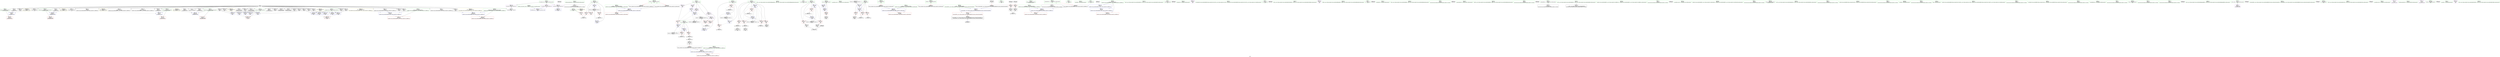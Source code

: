 digraph "SVFG" {
	label="SVFG";

	Node0x55f3807f7c90 [shape=record,color=grey,label="{NodeID: 0\nNullPtr}"];
	Node0x55f3807f7c90 -> Node0x55f38081cac0[style=solid];
	Node0x55f3807f7c90 -> Node0x55f38081cbc0[style=solid];
	Node0x55f3807f7c90 -> Node0x55f38081cc90[style=solid];
	Node0x55f3807f7c90 -> Node0x55f38081cd60[style=solid];
	Node0x55f3807f7c90 -> Node0x55f38081ce30[style=solid];
	Node0x55f3807f7c90 -> Node0x55f38081cf00[style=solid];
	Node0x55f3807f7c90 -> Node0x55f38081cfd0[style=solid];
	Node0x55f3807f7c90 -> Node0x55f38081d0a0[style=solid];
	Node0x55f3807f7c90 -> Node0x55f38081d170[style=solid];
	Node0x55f3807f7c90 -> Node0x55f380819730[style=solid];
	Node0x55f3807f7c90 -> Node0x55f380819800[style=solid];
	Node0x55f3807f7c90 -> Node0x55f3808198d0[style=solid];
	Node0x55f3807f7c90 -> Node0x55f3808199a0[style=solid];
	Node0x55f3807f7c90 -> Node0x55f380819a70[style=solid];
	Node0x55f3807f7c90 -> Node0x55f380819b40[style=solid];
	Node0x55f3807f7c90 -> Node0x55f380819c10[style=solid];
	Node0x55f3807f7c90 -> Node0x55f380819ce0[style=solid];
	Node0x55f3807f7c90 -> Node0x55f380819db0[style=solid];
	Node0x55f3807f7c90 -> Node0x55f380819e80[style=solid];
	Node0x55f3807f7c90 -> Node0x55f380819f50[style=solid];
	Node0x55f3807f7c90 -> Node0x55f38081a020[style=solid];
	Node0x55f3807f7c90 -> Node0x55f38081a0f0[style=solid];
	Node0x55f3807f7c90 -> Node0x55f38081a1c0[style=solid];
	Node0x55f3807f7c90 -> Node0x55f38081a290[style=solid];
	Node0x55f3807f7c90 -> Node0x55f38081a360[style=solid];
	Node0x55f3807f7c90 -> Node0x55f38081a430[style=solid];
	Node0x55f3807f7c90 -> Node0x55f38081a500[style=solid];
	Node0x55f3807f7c90 -> Node0x55f38081a5d0[style=solid];
	Node0x55f3807f7c90 -> Node0x55f38081a6a0[style=solid];
	Node0x55f3807f7c90 -> Node0x55f38081f2a0[style=solid];
	Node0x55f3807f7c90 -> Node0x55f38081f370[style=solid];
	Node0x55f3807f7c90 -> Node0x55f38081f440[style=solid];
	Node0x55f3807f7c90 -> Node0x55f38081f510[style=solid];
	Node0x55f3807f7c90 -> Node0x55f380823070[style=solid];
	Node0x55f38085a790 [shape=record,color=black,label="{NodeID: 443\n186 = PHI()\n}"];
	Node0x55f38081d3e0 [shape=record,color=blue,label="{NodeID: 194\n112\<--123\nehselector.slot\<--\n__cxx_global_var_init.2\n}"];
	Node0x55f38081d3e0 -> Node0x55f380821130[style=dashed];
	Node0x55f38081a360 [shape=record,color=black,label="{NodeID: 111\n323\<--3\n\<--dummyVal\nmain\n}"];
	Node0x55f38081a360 -> Node0x55f380825770[style=solid];
	Node0x55f380818540 [shape=record,color=green,label="{NodeID: 28\n42\<--48\n_ZNSt8ios_base4InitD1Ev\<--_ZNSt8ios_base4InitD1Ev_field_insensitive\n}"];
	Node0x55f380818540 -> Node0x55f38081f7e0[style=solid];
	Node0x55f380824a50 [shape=record,color=black,label="{NodeID: 388\nMR_18V_3 = PHI(MR_18V_4, MR_18V_2, )\npts\{146 \}\n}"];
	Node0x55f380824a50 -> Node0x55f380821540[style=dashed];
	Node0x55f380824a50 -> Node0x55f380821610[style=dashed];
	Node0x55f380824a50 -> Node0x55f3808216e0[style=dashed];
	Node0x55f380824a50 -> Node0x55f380825910[style=dashed];
	Node0x55f380825ab0 [shape=record,color=blue,label="{NodeID: 222\n389\<--387\n__lhs.addr\<--__lhs\n_ZStplIcSt11char_traitsIcESaIcEENSt7__cxx1112basic_stringIT_T0_T1_EEOS8_RKS8_\n}"];
	Node0x55f380825ab0 -> Node0x55f3808227f0[style=dashed];
	Node0x55f380820610 [shape=record,color=purple,label="{NodeID: 139\n187\<--18\n\<--ways\nmain\n}"];
	Node0x55f380820610 -> Node0x55f38081d650[style=solid];
	Node0x55f38081add0 [shape=record,color=green,label="{NodeID: 56\n161\<--162\ni36\<--i36_field_insensitive\nmain\n}"];
	Node0x55f38081add0 -> Node0x55f380822240[style=solid];
	Node0x55f38081add0 -> Node0x55f380822310[style=solid];
	Node0x55f38081add0 -> Node0x55f38081e1b0[style=solid];
	Node0x55f38081add0 -> Node0x55f380825360[style=solid];
	Node0x55f38083af00 [shape=record,color=yellow,style=double,label="{NodeID: 416\n44V_1 = ENCHI(MR_44V_0)\npts\{420 \}\nFun[_ZStplIcSt11char_traitsIcESaIcEENSt7__cxx1112basic_stringIT_T0_T1_EERKS8_S5_]}"];
	Node0x55f38083af00 -> Node0x55f380826060[style=dashed];
	Node0x55f380821d60 [shape=record,color=red,label="{NodeID: 167\n238\<--153\n\<--pos\nmain\n}"];
	Node0x55f380821d60 -> Node0x55f38082d1e0[style=solid];
	Node0x55f38081c7f0 [shape=record,color=green,label="{NodeID: 84\n432\<--433\n_ZNSt7__cxx1112basic_stringIcSt11char_traitsIcESaIcEE6appendEmc\<--_ZNSt7__cxx1112basic_stringIcSt11char_traitsIcESaIcEE6appendEmc_field_insensitive\n}"];
	Node0x55f380805fe0 [shape=record,color=green,label="{NodeID: 1\n7\<--1\n__dso_handle\<--dummyObj\nGlob }"];
	Node0x55f38085a860 [shape=record,color=black,label="{NodeID: 444\n220 = PHI()\n}"];
	Node0x55f38085a860 -> Node0x55f38082df60[style=solid];
	Node0x55f38081d4b0 [shape=record,color=blue,label="{NodeID: 195\n135\<--168\nretval\<--\nmain\n}"];
	Node0x55f38081d4b0 -> Node0x55f3808259e0[style=dashed];
	Node0x55f38081a430 [shape=record,color=black,label="{NodeID: 112\n325\<--3\n\<--dummyVal\nmain\n}"];
	Node0x55f38081a430 -> Node0x55f380825840[style=solid];
	Node0x55f380818640 [shape=record,color=green,label="{NodeID: 29\n55\<--56\n__cxx_global_var_init.1\<--__cxx_global_var_init.1_field_insensitive\n}"];
	Node0x55f380824f50 [shape=record,color=black,label="{NodeID: 389\nMR_20V_2 = PHI(MR_20V_4, MR_20V_1, )\npts\{150 \}\n}"];
	Node0x55f380824f50 -> Node0x55f38081d720[style=dashed];
	Node0x55f380825b80 [shape=record,color=blue,label="{NodeID: 223\n391\<--388\n__rhs.addr\<--__rhs\n_ZStplIcSt11char_traitsIcESaIcEENSt7__cxx1112basic_stringIT_T0_T1_EEOS8_RKS8_\n}"];
	Node0x55f380825b80 -> Node0x55f3808228c0[style=dashed];
	Node0x55f3808206e0 [shape=record,color=purple,label="{NodeID: 140\n197\<--18\narrayidx\<--ways\nmain\n}"];
	Node0x55f3808206e0 -> Node0x55f38081d7f0[style=solid];
	Node0x55f38081aea0 [shape=record,color=green,label="{NodeID: 57\n163\<--164\nref.tmp40\<--ref.tmp40_field_insensitive\nmain\n|{<s0>25}}"];
	Node0x55f38081aea0:s0 -> Node0x55f380858f20[style=solid,color=red];
	Node0x55f380821e30 [shape=record,color=red,label="{NodeID: 168\n248\<--153\n\<--pos\nmain\n}"];
	Node0x55f380821e30 -> Node0x55f38082d060[style=solid];
	Node0x55f38081c8f0 [shape=record,color=green,label="{NodeID: 85\n479\<--480\n__t.addr\<--__t.addr_field_insensitive\n_ZSt4moveIRNSt7__cxx1112basic_stringIcSt11char_traitsIcESaIcEEEEONSt16remove_referenceIT_E4typeEOS8_\n}"];
	Node0x55f38081c8f0 -> Node0x55f380822da0[style=solid];
	Node0x55f38081c8f0 -> Node0x55f380826130[style=solid];
	Node0x55f380806300 [shape=record,color=green,label="{NodeID: 2\n11\<--1\n.str\<--dummyObj\nGlob }"];
	Node0x55f38085a930 [shape=record,color=black,label="{NodeID: 445\n233 = PHI()\n}"];
	Node0x55f38085a930 -> Node0x55f3808223e0[style=solid];
	Node0x55f38081d580 [shape=record,color=blue,label="{NodeID: 196\n145\<--179\nzzz\<--\nmain\n}"];
	Node0x55f38081d580 -> Node0x55f380824a50[style=dashed];
	Node0x55f38081a500 [shape=record,color=black,label="{NodeID: 113\n366\<--3\nlpad.val\<--dummyVal\nmain\n}"];
	Node0x55f380818740 [shape=record,color=green,label="{NodeID: 30\n58\<--59\nref.tmp\<--ref.tmp_field_insensitive\n__cxx_global_var_init.1\n}"];
	Node0x55f380825040 [shape=record,color=black,label="{NodeID: 390\nMR_22V_2 = PHI(MR_22V_4, MR_22V_1, )\npts\{152 \}\n}"];
	Node0x55f380825040 -> Node0x55f38081dcd0[style=dashed];
	Node0x55f380825c50 [shape=record,color=blue,label="{NodeID: 224\n411\<--409\n__lhs.addr\<--__lhs\n_ZStplIcSt11char_traitsIcESaIcEENSt7__cxx1112basic_stringIT_T0_T1_EERKS8_S5_\n}"];
	Node0x55f380825c50 -> Node0x55f380822990[style=dashed];
	Node0x55f3808207b0 [shape=record,color=purple,label="{NodeID: 141\n251\<--18\narrayidx26\<--ways\nmain\n}"];
	Node0x55f3808207b0 -> Node0x55f380822580[style=solid];
	Node0x55f38081af70 [shape=record,color=green,label="{NodeID: 58\n165\<--166\nref.tmp41\<--ref.tmp41_field_insensitive\nmain\n|{<s0>24|<s1>25}}"];
	Node0x55f38081af70:s0 -> Node0x55f38085b740[style=solid,color=red];
	Node0x55f38081af70:s1 -> Node0x55f38085b4c0[style=solid,color=red];
	Node0x55f380821f00 [shape=record,color=red,label="{NodeID: 169\n253\<--153\n\<--pos\nmain\n}"];
	Node0x55f380821f00 -> Node0x55f38081ff90[style=solid];
	Node0x55f38081c9c0 [shape=record,color=green,label="{NodeID: 86\n30\<--490\n_GLOBAL__sub_I_cedricl_2_0.cpp\<--_GLOBAL__sub_I_cedricl_2_0.cpp_field_insensitive\n}"];
	Node0x55f38081c9c0 -> Node0x55f380822f70[style=solid];
	Node0x55f380806390 [shape=record,color=green,label="{NodeID: 3\n16\<--1\n.str.3\<--dummyObj\nGlob }"];
	Node0x55f38085aa30 [shape=record,color=black,label="{NodeID: 446\n241 = PHI()\n}"];
	Node0x55f38085aa30 -> Node0x55f3808224b0[style=solid];
	Node0x55f38081d650 [shape=record,color=blue,label="{NodeID: 197\n187\<--179\n\<--\nmain\n}"];
	Node0x55f38081d650 -> Node0x55f380822720[style=dashed];
	Node0x55f38081d650 -> Node0x55f38081d7f0[style=dashed];
	Node0x55f38081d650 -> Node0x55f38083d170[style=dashed];
	Node0x55f38081d650 -> Node0x55f380846970[style=dashed];
	Node0x55f38081a5d0 [shape=record,color=black,label="{NodeID: 114\n367\<--3\nlpad.val67\<--dummyVal\nmain\n}"];
	Node0x55f380818810 [shape=record,color=green,label="{NodeID: 31\n60\<--61\nexn.slot\<--exn.slot_field_insensitive\n__cxx_global_var_init.1\n}"];
	Node0x55f380818810 -> Node0x55f380820ec0[style=solid];
	Node0x55f380818810 -> Node0x55f380823170[style=solid];
	Node0x55f380825130 [shape=record,color=black,label="{NodeID: 391\nMR_24V_2 = PHI(MR_24V_3, MR_24V_1, )\npts\{154 \}\n}"];
	Node0x55f380825130 -> Node0x55f38081dda0[style=dashed];
	Node0x55f380825130 -> Node0x55f380825130[style=dashed];
	Node0x55f380825d20 [shape=record,color=blue,label="{NodeID: 225\n413\<--410\n__rhs.addr\<--__rhs\n_ZStplIcSt11char_traitsIcESaIcEENSt7__cxx1112basic_stringIT_T0_T1_EERKS8_S5_\n}"];
	Node0x55f380825d20 -> Node0x55f380822a60[style=dashed];
	Node0x55f380820880 [shape=record,color=purple,label="{NodeID: 142\n255\<--18\narrayidx28\<--ways\nmain\n}"];
	Node0x55f380820880 -> Node0x55f380822650[style=solid];
	Node0x55f380820880 -> Node0x55f38081de70[style=solid];
	Node0x55f38081b040 [shape=record,color=green,label="{NodeID: 59\n170\<--171\n_ZNSirsERi\<--_ZNSirsERi_field_insensitive\n}"];
	Node0x55f380821fd0 [shape=record,color=red,label="{NodeID: 170\n261\<--153\n\<--pos\nmain\n}"];
	Node0x55f380821fd0 -> Node0x55f38082d660[style=solid];
	Node0x55f38081cac0 [shape=record,color=black,label="{NodeID: 87\n2\<--3\ndummyVal\<--dummyVal\n}"];
	Node0x55f380806ec0 [shape=record,color=green,label="{NodeID: 4\n22\<--1\n_ZSt3cin\<--dummyObj\nGlob }"];
	Node0x55f38085ab30 [shape=record,color=black,label="{NodeID: 447\n296 = PHI()\n}"];
	Node0x55f38081d720 [shape=record,color=blue,label="{NodeID: 198\n149\<--179\ni\<--\nmain\n}"];
	Node0x55f38081d720 -> Node0x55f3808217b0[style=dashed];
	Node0x55f38081d720 -> Node0x55f380821880[style=dashed];
	Node0x55f38081d720 -> Node0x55f380821950[style=dashed];
	Node0x55f38081d720 -> Node0x55f38081d8c0[style=dashed];
	Node0x55f38081d720 -> Node0x55f380824f50[style=dashed];
	Node0x55f38081a6a0 [shape=record,color=black,label="{NodeID: 115\n438\<--3\n\<--dummyVal\n_ZStplIcSt11char_traitsIcESaIcEENSt7__cxx1112basic_stringIT_T0_T1_EERKS8_S5_\n}"];
	Node0x55f3808188e0 [shape=record,color=green,label="{NodeID: 32\n62\<--63\nehselector.slot\<--ehselector.slot_field_insensitive\n__cxx_global_var_init.1\n}"];
	Node0x55f3808188e0 -> Node0x55f380820f90[style=solid];
	Node0x55f3808188e0 -> Node0x55f38081d240[style=solid];
	Node0x55f380845fa0 [shape=record,color=black,label="{NodeID: 392\nMR_26V_2 = PHI(MR_26V_4, MR_26V_1, )\npts\{160 \}\n}"];
	Node0x55f380845fa0 -> Node0x55f38081e0e0[style=dashed];
	Node0x55f380825df0 [shape=record,color=blue,label="{NodeID: 226\n415\<--424\nnrvo\<--\n_ZStplIcSt11char_traitsIcESaIcEENSt7__cxx1112basic_stringIT_T0_T1_EERKS8_S5_\n}"];
	Node0x55f380825df0 -> Node0x55f380825ec0[style=dashed];
	Node0x55f380820950 [shape=record,color=purple,label="{NodeID: 143\n275\<--18\n\<--ways\nmain\n}"];
	Node0x55f380820950 -> Node0x55f380822720[style=solid];
	Node0x55f38081b140 [shape=record,color=green,label="{NodeID: 60\n173\<--174\n_ZNSt7__cxx1112basic_stringIcSt11char_traitsIcESaIcEEC1Ev\<--_ZNSt7__cxx1112basic_stringIcSt11char_traitsIcESaIcEEC1Ev_field_insensitive\n}"];
	Node0x55f3808220a0 [shape=record,color=red,label="{NodeID: 171\n284\<--159\n\<--ans\nmain\n}"];
	Node0x55f3808220a0 -> Node0x55f38082cee0[style=solid];
	Node0x55f38081cbc0 [shape=record,color=black,label="{NodeID: 88\n78\<--3\n\<--dummyVal\n__cxx_global_var_init.1\n}"];
	Node0x55f380806f50 [shape=record,color=green,label="{NodeID: 5\n23\<--1\n_ZSt4cout\<--dummyObj\nGlob }"];
	Node0x55f38085ac00 [shape=record,color=black,label="{NodeID: 448\n330 = PHI()\n}"];
	Node0x55f38081d7f0 [shape=record,color=blue,label="{NodeID: 199\n197\<--168\narrayidx\<--\nmain\n}"];
	Node0x55f38081d7f0 -> Node0x55f380822720[style=dashed];
	Node0x55f38081d7f0 -> Node0x55f38081d7f0[style=dashed];
	Node0x55f38081d7f0 -> Node0x55f38083d170[style=dashed];
	Node0x55f38081d7f0 -> Node0x55f380846970[style=dashed];
	Node0x55f38081f2a0 [shape=record,color=black,label="{NodeID: 116\n439\<--3\n\<--dummyVal\n_ZStplIcSt11char_traitsIcESaIcEENSt7__cxx1112basic_stringIT_T0_T1_EERKS8_S5_\n}"];
	Node0x55f38081f2a0 -> Node0x55f380825f90[style=solid];
	Node0x55f3808189b0 [shape=record,color=green,label="{NodeID: 33\n65\<--66\n_ZNSaIcEC1Ev\<--_ZNSaIcEC1Ev_field_insensitive\n}"];
	Node0x55f380846470 [shape=record,color=black,label="{NodeID: 393\nMR_28V_2 = PHI(MR_28V_4, MR_28V_1, )\npts\{162 \}\n}"];
	Node0x55f380846470 -> Node0x55f38081e1b0[style=dashed];
	Node0x55f380825ec0 [shape=record,color=blue,label="{NodeID: 227\n415\<--435\nnrvo\<--\n_ZStplIcSt11char_traitsIcESaIcEENSt7__cxx1112basic_stringIT_T0_T1_EERKS8_S5_\n}"];
	Node0x55f380825ec0 -> Node0x55f380822b30[style=dashed];
	Node0x55f380820a20 [shape=record,color=purple,label="{NodeID: 144\n329\<--24\n\<--.str.4\nmain\n}"];
	Node0x55f38081b240 [shape=record,color=green,label="{NodeID: 61\n176\<--177\n_ZSt7getlineIcSt11char_traitsIcESaIcEERSt13basic_istreamIT_T0_ES7_RNSt7__cxx1112basic_stringIS4_S5_T1_EE\<--_ZSt7getlineIcSt11char_traitsIcESaIcEERSt13basic_istreamIT_T0_ES7_RNSt7__cxx1112basic_stringIS4_S5_T1_EE_field_insensitive\n}"];
	Node0x55f38082c960 [shape=record,color=grey,label="{NodeID: 338\n302 = Binary(301, 286, )\n}"];
	Node0x55f38082c960 -> Node0x55f380825290[style=solid];
	Node0x55f380822170 [shape=record,color=red,label="{NodeID: 172\n301\<--159\n\<--ans\nmain\n}"];
	Node0x55f380822170 -> Node0x55f38082c960[style=solid];
	Node0x55f38081cc90 [shape=record,color=black,label="{NodeID: 89\n79\<--3\n\<--dummyVal\n__cxx_global_var_init.1\n}"];
	Node0x55f38081cc90 -> Node0x55f380823170[style=solid];
	Node0x55f380807010 [shape=record,color=green,label="{NodeID: 6\n24\<--1\n.str.4\<--dummyObj\nGlob }"];
	Node0x55f38085ad30 [shape=record,color=black,label="{NodeID: 449\n334 = PHI()\n}"];
	Node0x55f38081d8c0 [shape=record,color=blue,label="{NodeID: 200\n149\<--201\ni\<--inc\nmain\n}"];
	Node0x55f38081d8c0 -> Node0x55f3808217b0[style=dashed];
	Node0x55f38081d8c0 -> Node0x55f380821880[style=dashed];
	Node0x55f38081d8c0 -> Node0x55f380821950[style=dashed];
	Node0x55f38081d8c0 -> Node0x55f38081d8c0[style=dashed];
	Node0x55f38081d8c0 -> Node0x55f380824f50[style=dashed];
	Node0x55f38081f370 [shape=record,color=black,label="{NodeID: 117\n441\<--3\n\<--dummyVal\n_ZStplIcSt11char_traitsIcESaIcEENSt7__cxx1112basic_stringIT_T0_T1_EERKS8_S5_\n}"];
	Node0x55f38081f370 -> Node0x55f380826060[style=solid];
	Node0x55f380818ab0 [shape=record,color=green,label="{NodeID: 34\n69\<--70\n_ZNSt7__cxx1112basic_stringIcSt11char_traitsIcESaIcEEC1EPKcRKS3_\<--_ZNSt7__cxx1112basic_stringIcSt11char_traitsIcESaIcEEC1EPKcRKS3__field_insensitive\n}"];
	Node0x55f380846970 [shape=record,color=black,label="{NodeID: 394\nMR_30V_2 = PHI(MR_30V_6, MR_30V_1, )\npts\{210000 \}\n}"];
	Node0x55f380846970 -> Node0x55f38081d650[style=dashed];
	Node0x55f380825f90 [shape=record,color=blue,label="{NodeID: 228\n417\<--439\nexn.slot\<--\n_ZStplIcSt11char_traitsIcESaIcEENSt7__cxx1112basic_stringIT_T0_T1_EERKS8_S5_\n}"];
	Node0x55f380825f90 -> Node0x55f380822c00[style=dashed];
	Node0x55f380820af0 [shape=record,color=purple,label="{NodeID: 145\n337\<--26\n\<--.str.5\nmain\n}"];
	Node0x55f38081b340 [shape=record,color=green,label="{NodeID: 62\n221\<--222\n_ZNKSt7__cxx1112basic_stringIcSt11char_traitsIcESaIcEE6lengthEv\<--_ZNKSt7__cxx1112basic_stringIcSt11char_traitsIcESaIcEE6lengthEv_field_insensitive\n}"];
	Node0x55f38082ca60 [shape=record,color=grey,label="{NodeID: 339\n306 = Binary(305, 179, )\n}"];
	Node0x55f38082ca60 -> Node0x55f380825360[style=solid];
	Node0x55f380822240 [shape=record,color=red,label="{NodeID: 173\n280\<--161\n\<--i36\nmain\n}"];
	Node0x55f380822240 -> Node0x55f38082e0e0[style=solid];
	Node0x55f38081cd60 [shape=record,color=black,label="{NodeID: 90\n81\<--3\n\<--dummyVal\n__cxx_global_var_init.1\n}"];
	Node0x55f38081cd60 -> Node0x55f38081d240[style=solid];
	Node0x55f3808070d0 [shape=record,color=green,label="{NodeID: 7\n26\<--1\n.str.5\<--dummyObj\nGlob }"];
	Node0x55f38085ae30 [shape=record,color=black,label="{NodeID: 450\n338 = PHI()\n}"];
	Node0x55f38081d990 [shape=record,color=blue,label="{NodeID: 201\n141\<--205\nexn.slot\<--\nmain\n}"];
	Node0x55f38081d990 -> Node0x55f3808213a0[style=dashed];
	Node0x55f38081f440 [shape=record,color=black,label="{NodeID: 118\n450\<--3\nlpad.val\<--dummyVal\n_ZStplIcSt11char_traitsIcESaIcEENSt7__cxx1112basic_stringIT_T0_T1_EERKS8_S5_\n}"];
	Node0x55f380818bb0 [shape=record,color=green,label="{NodeID: 35\n72\<--73\n_ZNSaIcED1Ev\<--_ZNSaIcED1Ev_field_insensitive\n}"];
	Node0x55f380826060 [shape=record,color=blue,label="{NodeID: 229\n419\<--441\nehselector.slot\<--\n_ZStplIcSt11char_traitsIcESaIcEENSt7__cxx1112basic_stringIT_T0_T1_EERKS8_S5_\n}"];
	Node0x55f380826060 -> Node0x55f380822cd0[style=dashed];
	Node0x55f380820bc0 [shape=record,color=purple,label="{NodeID: 146\n496\<--28\nllvm.global_ctors_0\<--llvm.global_ctors\nGlob }"];
	Node0x55f380820bc0 -> Node0x55f380822e70[style=solid];
	Node0x55f38081b440 [shape=record,color=green,label="{NodeID: 63\n234\<--235\n_ZNSt7__cxx1112basic_stringIcSt11char_traitsIcESaIcEEixEm\<--_ZNSt7__cxx1112basic_stringIcSt11char_traitsIcESaIcEEixEm_field_insensitive\n}"];
	Node0x55f38082cbe0 [shape=record,color=grey,label="{NodeID: 340\n201 = Binary(200, 179, )\n}"];
	Node0x55f38082cbe0 -> Node0x55f38081d8c0[style=solid];
	Node0x55f380822310 [shape=record,color=red,label="{NodeID: 174\n305\<--161\n\<--i36\nmain\n}"];
	Node0x55f380822310 -> Node0x55f38082ca60[style=solid];
	Node0x55f38081ce30 [shape=record,color=black,label="{NodeID: 91\n87\<--3\nlpad.val\<--dummyVal\n__cxx_global_var_init.1\n}"];
	Node0x55f380807f80 [shape=record,color=green,label="{NodeID: 8\n29\<--1\n\<--dummyObj\nCan only get source location for instruction, argument, global var or function.}"];
	Node0x55f38085af30 [shape=record,color=black,label="{NodeID: 451\n339 = PHI()\n}"];
	Node0x55f38081da60 [shape=record,color=blue,label="{NodeID: 202\n143\<--207\nehselector.slot\<--\nmain\n}"];
	Node0x55f38081da60 -> Node0x55f380821470[style=dashed];
	Node0x55f38081f510 [shape=record,color=black,label="{NodeID: 119\n451\<--3\nlpad.val1\<--dummyVal\n_ZStplIcSt11char_traitsIcESaIcEENSt7__cxx1112basic_stringIT_T0_T1_EERKS8_S5_\n}"];
	Node0x55f380818cb0 [shape=record,color=green,label="{NodeID: 36\n96\<--97\n__gxx_personality_v0\<--__gxx_personality_v0_field_insensitive\n}"];
	Node0x55f380826130 [shape=record,color=blue,label="{NodeID: 230\n479\<--478\n__t.addr\<--__t\n_ZSt4moveIRNSt7__cxx1112basic_stringIcSt11char_traitsIcESaIcEEEEONSt16remove_referenceIT_E4typeEOS8_\n}"];
	Node0x55f380826130 -> Node0x55f380822da0[style=dashed];
	Node0x55f380820cc0 [shape=record,color=purple,label="{NodeID: 147\n497\<--28\nllvm.global_ctors_1\<--llvm.global_ctors\nGlob }"];
	Node0x55f380820cc0 -> Node0x55f380822f70[style=solid];
	Node0x55f38081b540 [shape=record,color=green,label="{NodeID: 64\n242\<--243\n_ZNKSt7__cxx1112basic_stringIcSt11char_traitsIcESaIcEEixEm\<--_ZNKSt7__cxx1112basic_stringIcSt11char_traitsIcESaIcEEixEm_field_insensitive\n}"];
	Node0x55f38082cd60 [shape=record,color=grey,label="{NodeID: 341\n287 = Binary(285, 288, )\n}"];
	Node0x55f38082cd60 -> Node0x55f380820060[style=solid];
	Node0x55f3808223e0 [shape=record,color=red,label="{NodeID: 175\n236\<--233\n\<--call18\nmain\n}"];
	Node0x55f3808223e0 -> Node0x55f38081fc50[style=solid];
	Node0x55f38081cf00 [shape=record,color=black,label="{NodeID: 92\n88\<--3\nlpad.val1\<--dummyVal\n__cxx_global_var_init.1\n}"];
	Node0x55f380808040 [shape=record,color=green,label="{NodeID: 9\n168\<--1\n\<--dummyObj\nCan only get source location for instruction, argument, global var or function.}"];
	Node0x55f38085b030 [shape=record,color=black,label="{NodeID: 452\n342 = PHI()\n}"];
	Node0x55f38081db30 [shape=record,color=blue,label="{NodeID: 203\n141\<--211\nexn.slot\<--\nmain\n}"];
	Node0x55f38081db30 -> Node0x55f3808213a0[style=dashed];
	Node0x55f38081f5e0 [shape=record,color=black,label="{NodeID: 120\n9\<--8\n\<--_ZL6targetB5cxx11\nCan only get source location for instruction, argument, global var or function.}"];
	Node0x55f380818db0 [shape=record,color=green,label="{NodeID: 37\n76\<--102\n_ZNSt7__cxx1112basic_stringIcSt11char_traitsIcESaIcEED1Ev\<--_ZNSt7__cxx1112basic_stringIcSt11char_traitsIcESaIcEED1Ev_field_insensitive\n}"];
	Node0x55f380818db0 -> Node0x55f38081f8e0[style=solid];
	Node0x55f380847910 [shape=record,color=yellow,style=double,label="{NodeID: 397\n6V_1 = ENCHI(MR_6V_0)\npts\{111 \}\nFun[__cxx_global_var_init.2]}"];
	Node0x55f380847910 -> Node0x55f38081d310[style=dashed];
	Node0x55f380820dc0 [shape=record,color=purple,label="{NodeID: 148\n498\<--28\nllvm.global_ctors_2\<--llvm.global_ctors\nGlob }"];
	Node0x55f380820dc0 -> Node0x55f380823070[style=solid];
	Node0x55f38081b640 [shape=record,color=green,label="{NodeID: 65\n291\<--292\n_ZStplIcSt11char_traitsIcESaIcEENSt7__cxx1112basic_stringIT_T0_T1_EERKS8_S5_\<--_ZStplIcSt11char_traitsIcESaIcEENSt7__cxx1112basic_stringIT_T0_T1_EERKS8_S5__field_insensitive\n}"];
	Node0x55f38082cee0 [shape=record,color=grey,label="{NodeID: 342\n285 = Binary(284, 286, )\n}"];
	Node0x55f38082cee0 -> Node0x55f38082cd60[style=solid];
	Node0x55f3808224b0 [shape=record,color=red,label="{NodeID: 176\n244\<--241\n\<--call21\nmain\n}"];
	Node0x55f3808224b0 -> Node0x55f38081fdf0[style=solid];
	Node0x55f38081cfd0 [shape=record,color=black,label="{NodeID: 93\n120\<--3\n\<--dummyVal\n__cxx_global_var_init.2\n}"];
	Node0x55f380808100 [shape=record,color=green,label="{NodeID: 10\n179\<--1\n\<--dummyObj\nCan only get source location for instruction, argument, global var or function.}"];
	Node0x55f38085b100 [shape=record,color=black,label="{NodeID: 453\n430 = PHI()\n}"];
	Node0x55f38083d170 [shape=record,color=black,label="{NodeID: 370\nMR_30V_7 = PHI(MR_30V_9, MR_30V_6, )\npts\{210000 \}\n}"];
	Node0x55f38083d170 -> Node0x55f380822580[style=dashed];
	Node0x55f38083d170 -> Node0x55f380822650[style=dashed];
	Node0x55f38083d170 -> Node0x55f380822720[style=dashed];
	Node0x55f38083d170 -> Node0x55f38081de70[style=dashed];
	Node0x55f38083d170 -> Node0x55f38083d170[style=dashed];
	Node0x55f38083d170 -> Node0x55f380846970[style=dashed];
	Node0x55f38081dc00 [shape=record,color=blue,label="{NodeID: 204\n143\<--213\nehselector.slot\<--\nmain\n}"];
	Node0x55f38081dc00 -> Node0x55f380821470[style=dashed];
	Node0x55f38081f6e0 [shape=record,color=black,label="{NodeID: 121\n14\<--13\n\<--_ZL5emptyB5cxx11\nCan only get source location for instruction, argument, global var or function.}"];
	Node0x55f380818eb0 [shape=record,color=green,label="{NodeID: 38\n105\<--106\n__cxx_global_var_init.2\<--__cxx_global_var_init.2_field_insensitive\n}"];
	Node0x55f380847a20 [shape=record,color=yellow,style=double,label="{NodeID: 398\n8V_1 = ENCHI(MR_8V_0)\npts\{113 \}\nFun[__cxx_global_var_init.2]}"];
	Node0x55f380847a20 -> Node0x55f38081d3e0[style=dashed];
	Node0x55f380820ec0 [shape=record,color=red,label="{NodeID: 149\n85\<--60\nexn\<--exn.slot\n__cxx_global_var_init.1\n}"];
	Node0x55f38081b740 [shape=record,color=green,label="{NodeID: 66\n294\<--295\n_ZStplIcSt11char_traitsIcESaIcEENSt7__cxx1112basic_stringIT_T0_T1_EEOS8_RKS8_\<--_ZStplIcSt11char_traitsIcESaIcEENSt7__cxx1112basic_stringIT_T0_T1_EEOS8_RKS8__field_insensitive\n}"];
	Node0x55f38082d060 [shape=record,color=grey,label="{NodeID: 343\n249 = Binary(248, 179, )\n}"];
	Node0x55f38082d060 -> Node0x55f38081fec0[style=solid];
	Node0x55f380822580 [shape=record,color=red,label="{NodeID: 177\n252\<--251\n\<--arrayidx26\nmain\n}"];
	Node0x55f380822580 -> Node0x55f38082d4e0[style=solid];
	Node0x55f38081d0a0 [shape=record,color=black,label="{NodeID: 94\n121\<--3\n\<--dummyVal\n__cxx_global_var_init.2\n}"];
	Node0x55f38081d0a0 -> Node0x55f38081d310[style=solid];
	Node0x55f3808081c0 [shape=record,color=green,label="{NodeID: 11\n193\<--1\n\<--dummyObj\nCan only get source location for instruction, argument, global var or function.}"];
	Node0x55f38085b1d0 [shape=record,color=black,label="{NodeID: 454\n397 = PHI()\n|{<s0>43}}"];
	Node0x55f38085b1d0:s0 -> Node0x55f38085bc50[style=solid,color=red];
	Node0x55f38081dcd0 [shape=record,color=blue,label="{NodeID: 205\n151\<--168\ni8\<--\nmain\n}"];
	Node0x55f38081dcd0 -> Node0x55f380821a20[style=dashed];
	Node0x55f38081dcd0 -> Node0x55f380821af0[style=dashed];
	Node0x55f38081dcd0 -> Node0x55f380821bc0[style=dashed];
	Node0x55f38081dcd0 -> Node0x55f38081e010[style=dashed];
	Node0x55f38081dcd0 -> Node0x55f380825040[style=dashed];
	Node0x55f38081f7e0 [shape=record,color=black,label="{NodeID: 122\n41\<--42\n\<--_ZNSt8ios_base4InitD1Ev\nCan only get source location for instruction, argument, global var or function.}"];
	Node0x55f380818fb0 [shape=record,color=green,label="{NodeID: 39\n108\<--109\nref.tmp\<--ref.tmp_field_insensitive\n__cxx_global_var_init.2\n}"];
	Node0x55f380847b00 [shape=record,color=yellow,style=double,label="{NodeID: 399\n2V_1 = ENCHI(MR_2V_0)\npts\{61 \}\nFun[__cxx_global_var_init.1]}"];
	Node0x55f380847b00 -> Node0x55f380823170[style=dashed];
	Node0x55f380820f90 [shape=record,color=red,label="{NodeID: 150\n86\<--62\nsel\<--ehselector.slot\n__cxx_global_var_init.1\n}"];
	Node0x55f38081b840 [shape=record,color=green,label="{NodeID: 67\n297\<--298\n_ZNSt7__cxx1112basic_stringIcSt11char_traitsIcESaIcEEaSEOS4_\<--_ZNSt7__cxx1112basic_stringIcSt11char_traitsIcESaIcEEaSEOS4__field_insensitive\n}"];
	Node0x55f38082d1e0 [shape=record,color=grey,label="{NodeID: 344\n239 = Binary(238, 179, )\n}"];
	Node0x55f38082d1e0 -> Node0x55f38081fd20[style=solid];
	Node0x55f380822650 [shape=record,color=red,label="{NodeID: 178\n256\<--255\n\<--arrayidx28\nmain\n}"];
	Node0x55f380822650 -> Node0x55f38082d4e0[style=solid];
	Node0x55f38081d170 [shape=record,color=black,label="{NodeID: 95\n123\<--3\n\<--dummyVal\n__cxx_global_var_init.2\n}"];
	Node0x55f38081d170 -> Node0x55f38081d3e0[style=solid];
	Node0x55f380808280 [shape=record,color=green,label="{NodeID: 12\n226\<--1\n\<--dummyObj\nCan only get source location for instruction, argument, global var or function.}"];
	Node0x55f38085b330 [shape=record,color=black,label="{NodeID: 455\n400 = PHI(477, )\n}"];
	Node0x55f38081dda0 [shape=record,color=blue,label="{NodeID: 206\n153\<--226\npos\<--\nmain\n}"];
	Node0x55f38081dda0 -> Node0x55f380821c90[style=dashed];
	Node0x55f38081dda0 -> Node0x55f380821d60[style=dashed];
	Node0x55f38081dda0 -> Node0x55f380821e30[style=dashed];
	Node0x55f38081dda0 -> Node0x55f380821f00[style=dashed];
	Node0x55f38081dda0 -> Node0x55f380821fd0[style=dashed];
	Node0x55f38081dda0 -> Node0x55f38081dda0[style=dashed];
	Node0x55f38081dda0 -> Node0x55f38081df40[style=dashed];
	Node0x55f38081dda0 -> Node0x55f380825130[style=dashed];
	Node0x55f38081f8e0 [shape=record,color=black,label="{NodeID: 123\n75\<--76\n\<--_ZNSt7__cxx1112basic_stringIcSt11char_traitsIcESaIcEED1Ev\nCan only get source location for instruction, argument, global var or function.}"];
	Node0x55f380819080 [shape=record,color=green,label="{NodeID: 40\n110\<--111\nexn.slot\<--exn.slot_field_insensitive\n__cxx_global_var_init.2\n}"];
	Node0x55f380819080 -> Node0x55f380821060[style=solid];
	Node0x55f380819080 -> Node0x55f38081d310[style=solid];
	Node0x55f380847c10 [shape=record,color=yellow,style=double,label="{NodeID: 400\n4V_1 = ENCHI(MR_4V_0)\npts\{63 \}\nFun[__cxx_global_var_init.1]}"];
	Node0x55f380847c10 -> Node0x55f38081d240[style=dashed];
	Node0x55f380821060 [shape=record,color=red,label="{NodeID: 151\n127\<--110\nexn\<--exn.slot\n__cxx_global_var_init.2\n}"];
	Node0x55f38081b940 [shape=record,color=green,label="{NodeID: 68\n331\<--332\n_ZStlsISt11char_traitsIcEERSt13basic_ostreamIcT_ES5_PKc\<--_ZStlsISt11char_traitsIcEERSt13basic_ostreamIcT_ES5_PKc_field_insensitive\n}"];
	Node0x55f38082d360 [shape=record,color=grey,label="{NodeID: 345\n351 = Binary(350, 179, )\n}"];
	Node0x55f38082d360 -> Node0x55f380825910[style=solid];
	Node0x55f380822720 [shape=record,color=red,label="{NodeID: 179\n276\<--275\n\<--\nmain\n}"];
	Node0x55f380822720 -> Node0x55f38081e0e0[style=solid];
	Node0x55f380819730 [shape=record,color=black,label="{NodeID: 96\n129\<--3\nlpad.val\<--dummyVal\n__cxx_global_var_init.2\n}"];
	Node0x55f380808340 [shape=record,color=green,label="{NodeID: 13\n263\<--1\n\<--dummyObj\nCan only get source location for instruction, argument, global var or function.}"];
	Node0x55f38085b4c0 [shape=record,color=black,label="{NodeID: 456\n387 = PHI(165, )\n1st arg _ZStplIcSt11char_traitsIcESaIcEENSt7__cxx1112basic_stringIT_T0_T1_EEOS8_RKS8_ }"];
	Node0x55f38085b4c0 -> Node0x55f380825ab0[style=solid];
	Node0x55f38081de70 [shape=record,color=blue,label="{NodeID: 207\n255\<--257\narrayidx28\<--add\nmain\n}"];
	Node0x55f38081de70 -> Node0x55f38083d170[style=dashed];
	Node0x55f38081f9e0 [shape=record,color=black,label="{NodeID: 124\n196\<--195\nidxprom\<--\nmain\n}"];
	Node0x55f380819150 [shape=record,color=green,label="{NodeID: 41\n112\<--113\nehselector.slot\<--ehselector.slot_field_insensitive\n__cxx_global_var_init.2\n}"];
	Node0x55f380819150 -> Node0x55f380821130[style=solid];
	Node0x55f380819150 -> Node0x55f38081d3e0[style=solid];
	Node0x55f380821130 [shape=record,color=red,label="{NodeID: 152\n128\<--112\nsel\<--ehselector.slot\n__cxx_global_var_init.2\n}"];
	Node0x55f38081ba40 [shape=record,color=green,label="{NodeID: 69\n335\<--336\n_ZNSolsEi\<--_ZNSolsEi_field_insensitive\n}"];
	Node0x55f38082d4e0 [shape=record,color=grey,label="{NodeID: 346\n257 = Binary(256, 252, )\n}"];
	Node0x55f38082d4e0 -> Node0x55f38081de70[style=solid];
	Node0x55f3808227f0 [shape=record,color=red,label="{NodeID: 180\n395\<--389\n\<--__lhs.addr\n_ZStplIcSt11char_traitsIcESaIcEENSt7__cxx1112basic_stringIT_T0_T1_EEOS8_RKS8_\n}"];
	Node0x55f380819800 [shape=record,color=black,label="{NodeID: 97\n130\<--3\nlpad.val1\<--dummyVal\n__cxx_global_var_init.2\n}"];
	Node0x55f380808440 [shape=record,color=green,label="{NodeID: 14\n282\<--1\n\<--dummyObj\nCan only get source location for instruction, argument, global var or function.}"];
	Node0x55f38085b600 [shape=record,color=black,label="{NodeID: 457\n388 = PHI(155, )\n2nd arg _ZStplIcSt11char_traitsIcESaIcEENSt7__cxx1112basic_stringIT_T0_T1_EEOS8_RKS8_ }"];
	Node0x55f38085b600 -> Node0x55f380825b80[style=solid];
	Node0x55f38081df40 [shape=record,color=blue,label="{NodeID: 208\n153\<--262\npos\<--dec\nmain\n}"];
	Node0x55f38081df40 -> Node0x55f380821c90[style=dashed];
	Node0x55f38081df40 -> Node0x55f380821d60[style=dashed];
	Node0x55f38081df40 -> Node0x55f380821e30[style=dashed];
	Node0x55f38081df40 -> Node0x55f380821f00[style=dashed];
	Node0x55f38081df40 -> Node0x55f380821fd0[style=dashed];
	Node0x55f38081df40 -> Node0x55f38081dda0[style=dashed];
	Node0x55f38081df40 -> Node0x55f38081df40[style=dashed];
	Node0x55f38081df40 -> Node0x55f380825130[style=dashed];
	Node0x55f38081fab0 [shape=record,color=black,label="{NodeID: 125\n219\<--218\nconv\<--\nmain\n}"];
	Node0x55f38081fab0 -> Node0x55f38082df60[style=solid];
	Node0x55f380819220 [shape=record,color=green,label="{NodeID: 42\n132\<--133\nmain\<--main_field_insensitive\n}"];
	Node0x55f380847e00 [shape=record,color=yellow,style=double,label="{NodeID: 402\n12V_1 = ENCHI(MR_12V_0)\npts\{138 \}\nFun[main]}"];
	Node0x55f380847e00 -> Node0x55f3808212d0[style=dashed];
	Node0x55f380821200 [shape=record,color=red,label="{NodeID: 153\n360\<--135\n\<--retval\nmain\n}"];
	Node0x55f380821200 -> Node0x55f380820130[style=solid];
	Node0x55f38081bb40 [shape=record,color=green,label="{NodeID: 70\n340\<--341\n_ZStlsIcSt11char_traitsIcESaIcEERSt13basic_ostreamIT_T0_ES7_RKNSt7__cxx1112basic_stringIS4_S5_T1_EE\<--_ZStlsIcSt11char_traitsIcESaIcEERSt13basic_ostreamIT_T0_ES7_RKNSt7__cxx1112basic_stringIS4_S5_T1_EE_field_insensitive\n}"];
	Node0x55f38082d660 [shape=record,color=grey,label="{NodeID: 347\n262 = Binary(261, 263, )\n}"];
	Node0x55f38082d660 -> Node0x55f38081df40[style=solid];
	Node0x55f3808228c0 [shape=record,color=red,label="{NodeID: 181\n396\<--391\n\<--__rhs.addr\n_ZStplIcSt11char_traitsIcESaIcEENSt7__cxx1112basic_stringIT_T0_T1_EEOS8_RKS8_\n}"];
	Node0x55f3808198d0 [shape=record,color=black,label="{NodeID: 98\n204\<--3\n\<--dummyVal\nmain\n}"];
	Node0x55f380808540 [shape=record,color=green,label="{NodeID: 15\n286\<--1\n\<--dummyObj\nCan only get source location for instruction, argument, global var or function.}"];
	Node0x55f38085b740 [shape=record,color=black,label="{NodeID: 458\n408 = PHI(165, )\n0th arg _ZStplIcSt11char_traitsIcESaIcEENSt7__cxx1112basic_stringIT_T0_T1_EERKS8_S5_ }"];
	Node0x55f38081e010 [shape=record,color=blue,label="{NodeID: 209\n151\<--268\ni8\<--inc32\nmain\n}"];
	Node0x55f38081e010 -> Node0x55f380821a20[style=dashed];
	Node0x55f38081e010 -> Node0x55f380821af0[style=dashed];
	Node0x55f38081e010 -> Node0x55f380821bc0[style=dashed];
	Node0x55f38081e010 -> Node0x55f38081e010[style=dashed];
	Node0x55f38081e010 -> Node0x55f380825040[style=dashed];
	Node0x55f38081fb80 [shape=record,color=black,label="{NodeID: 126\n232\<--231\nconv16\<--\nmain\n}"];
	Node0x55f380819320 [shape=record,color=green,label="{NodeID: 43\n135\<--136\nretval\<--retval_field_insensitive\nmain\n}"];
	Node0x55f380819320 -> Node0x55f380821200[style=solid];
	Node0x55f380819320 -> Node0x55f38081d4b0[style=solid];
	Node0x55f380819320 -> Node0x55f3808259e0[style=solid];
	Node0x55f380847ee0 [shape=record,color=yellow,style=double,label="{NodeID: 403\n14V_1 = ENCHI(MR_14V_0)\npts\{142 \}\nFun[main]}"];
	Node0x55f380847ee0 -> Node0x55f38081d990[style=dashed];
	Node0x55f380847ee0 -> Node0x55f38081db30[style=dashed];
	Node0x55f380847ee0 -> Node0x55f380825430[style=dashed];
	Node0x55f380847ee0 -> Node0x55f3808255d0[style=dashed];
	Node0x55f380847ee0 -> Node0x55f380825770[style=dashed];
	Node0x55f3808212d0 [shape=record,color=red,label="{NodeID: 154\n182\<--137\n\<--n\nmain\n}"];
	Node0x55f3808212d0 -> Node0x55f38082d960[style=solid];
	Node0x55f38081bc40 [shape=record,color=green,label="{NodeID: 71\n343\<--344\n_ZSt4endlIcSt11char_traitsIcEERSt13basic_ostreamIT_T0_ES6_\<--_ZSt4endlIcSt11char_traitsIcEERSt13basic_ostreamIT_T0_ES6__field_insensitive\n}"];
	Node0x55f38082d7e0 [shape=record,color=grey,label="{NodeID: 348\n268 = Binary(267, 179, )\n}"];
	Node0x55f38082d7e0 -> Node0x55f38081e010[style=solid];
	Node0x55f380822990 [shape=record,color=red,label="{NodeID: 182\n425\<--411\n\<--__lhs.addr\n_ZStplIcSt11char_traitsIcESaIcEENSt7__cxx1112basic_stringIT_T0_T1_EERKS8_S5_\n}"];
	Node0x55f3808199a0 [shape=record,color=black,label="{NodeID: 99\n205\<--3\n\<--dummyVal\nmain\n}"];
	Node0x55f3808199a0 -> Node0x55f38081d990[style=solid];
	Node0x55f380808640 [shape=record,color=green,label="{NodeID: 16\n288\<--1\n\<--dummyObj\nCan only get source location for instruction, argument, global var or function.}"];
	Node0x55f38085ba30 [shape=record,color=black,label="{NodeID: 459\n409 = PHI(13, )\n1st arg _ZStplIcSt11char_traitsIcESaIcEENSt7__cxx1112basic_stringIT_T0_T1_EERKS8_S5_ }"];
	Node0x55f38085ba30 -> Node0x55f380825c50[style=solid];
	Node0x55f38081e0e0 [shape=record,color=blue,label="{NodeID: 210\n159\<--276\nans\<--\nmain\n}"];
	Node0x55f38081e0e0 -> Node0x55f3808220a0[style=dashed];
	Node0x55f38081e0e0 -> Node0x55f380822170[style=dashed];
	Node0x55f38081e0e0 -> Node0x55f380825290[style=dashed];
	Node0x55f38081e0e0 -> Node0x55f380845fa0[style=dashed];
	Node0x55f38081fc50 [shape=record,color=black,label="{NodeID: 127\n237\<--236\nconv19\<--\nmain\n}"];
	Node0x55f38081fc50 -> Node0x55f38082dde0[style=solid];
	Node0x55f3808193f0 [shape=record,color=green,label="{NodeID: 44\n137\<--138\nn\<--n_field_insensitive\nmain\n}"];
	Node0x55f3808193f0 -> Node0x55f3808212d0[style=solid];
	Node0x55f380847fc0 [shape=record,color=yellow,style=double,label="{NodeID: 404\n16V_1 = ENCHI(MR_16V_0)\npts\{144 \}\nFun[main]}"];
	Node0x55f380847fc0 -> Node0x55f38081da60[style=dashed];
	Node0x55f380847fc0 -> Node0x55f38081dc00[style=dashed];
	Node0x55f380847fc0 -> Node0x55f380825500[style=dashed];
	Node0x55f380847fc0 -> Node0x55f3808256a0[style=dashed];
	Node0x55f380847fc0 -> Node0x55f380825840[style=dashed];
	Node0x55f3808213a0 [shape=record,color=red,label="{NodeID: 155\n364\<--141\nexn\<--exn.slot\nmain\n}"];
	Node0x55f38081bd40 [shape=record,color=green,label="{NodeID: 72\n345\<--346\n_ZNSolsEPFRSoS_E\<--_ZNSolsEPFRSoS_E_field_insensitive\n}"];
	Node0x55f38082d960 [shape=record,color=grey,label="{NodeID: 349\n183 = cmp(181, 182, )\n}"];
	Node0x55f380822a60 [shape=record,color=red,label="{NodeID: 183\n429\<--413\n\<--__rhs.addr\n_ZStplIcSt11char_traitsIcESaIcEENSt7__cxx1112basic_stringIT_T0_T1_EERKS8_S5_\n}"];
	Node0x55f380819a70 [shape=record,color=black,label="{NodeID: 100\n207\<--3\n\<--dummyVal\nmain\n}"];
	Node0x55f380819a70 -> Node0x55f38081da60[style=solid];
	Node0x55f380808740 [shape=record,color=green,label="{NodeID: 17\n424\<--1\n\<--dummyObj\nCan only get source location for instruction, argument, global var or function.}"];
	Node0x55f38085bb40 [shape=record,color=black,label="{NodeID: 460\n410 = PHI(289, )\n2nd arg _ZStplIcSt11char_traitsIcESaIcEENSt7__cxx1112basic_stringIT_T0_T1_EERKS8_S5_ }"];
	Node0x55f38085bb40 -> Node0x55f380825d20[style=solid];
	Node0x55f38081e1b0 [shape=record,color=blue,label="{NodeID: 211\n161\<--168\ni36\<--\nmain\n}"];
	Node0x55f38081e1b0 -> Node0x55f380822240[style=dashed];
	Node0x55f38081e1b0 -> Node0x55f380822310[style=dashed];
	Node0x55f38081e1b0 -> Node0x55f380825360[style=dashed];
	Node0x55f38081e1b0 -> Node0x55f380846470[style=dashed];
	Node0x55f38081fd20 [shape=record,color=black,label="{NodeID: 128\n240\<--239\nconv20\<--sub\nmain\n}"];
	Node0x55f3808194c0 [shape=record,color=green,label="{NodeID: 45\n139\<--140\ntemp\<--temp_field_insensitive\nmain\n}"];
	Node0x55f380821470 [shape=record,color=red,label="{NodeID: 156\n365\<--143\nsel\<--ehselector.slot\nmain\n}"];
	Node0x55f38081be40 [shape=record,color=green,label="{NodeID: 73\n389\<--390\n__lhs.addr\<--__lhs.addr_field_insensitive\n_ZStplIcSt11char_traitsIcESaIcEENSt7__cxx1112basic_stringIT_T0_T1_EEOS8_RKS8_\n}"];
	Node0x55f38081be40 -> Node0x55f3808227f0[style=solid];
	Node0x55f38081be40 -> Node0x55f380825ab0[style=solid];
	Node0x55f38082dae0 [shape=record,color=grey,label="{NodeID: 350\n229 = cmp(228, 168, )\n}"];
	Node0x55f380822b30 [shape=record,color=red,label="{NodeID: 184\n436\<--415\nnrvo.val\<--nrvo\n_ZStplIcSt11char_traitsIcESaIcEENSt7__cxx1112basic_stringIT_T0_T1_EERKS8_S5_\n}"];
	Node0x55f380819b40 [shape=record,color=black,label="{NodeID: 101\n210\<--3\n\<--dummyVal\nmain\n}"];
	Node0x55f380808840 [shape=record,color=green,label="{NodeID: 18\n431\<--1\n\<--dummyObj\nCan only get source location for instruction, argument, global var or function.}"];
	Node0x55f38085bc50 [shape=record,color=black,label="{NodeID: 461\n478 = PHI(397, )\n0th arg _ZSt4moveIRNSt7__cxx1112basic_stringIcSt11char_traitsIcESaIcEEEEONSt16remove_referenceIT_E4typeEOS8_ }"];
	Node0x55f38085bc50 -> Node0x55f380826130[style=solid];
	Node0x55f380825290 [shape=record,color=blue,label="{NodeID: 212\n159\<--302\nans\<--div\nmain\n}"];
	Node0x55f380825290 -> Node0x55f3808220a0[style=dashed];
	Node0x55f380825290 -> Node0x55f380822170[style=dashed];
	Node0x55f380825290 -> Node0x55f380825290[style=dashed];
	Node0x55f380825290 -> Node0x55f380845fa0[style=dashed];
	Node0x55f38081fdf0 [shape=record,color=black,label="{NodeID: 129\n245\<--244\nconv22\<--\nmain\n}"];
	Node0x55f38081fdf0 -> Node0x55f38082dde0[style=solid];
	Node0x55f380819590 [shape=record,color=green,label="{NodeID: 46\n141\<--142\nexn.slot\<--exn.slot_field_insensitive\nmain\n}"];
	Node0x55f380819590 -> Node0x55f3808213a0[style=solid];
	Node0x55f380819590 -> Node0x55f38081d990[style=solid];
	Node0x55f380819590 -> Node0x55f38081db30[style=solid];
	Node0x55f380819590 -> Node0x55f380825430[style=solid];
	Node0x55f380819590 -> Node0x55f3808255d0[style=solid];
	Node0x55f380819590 -> Node0x55f380825770[style=solid];
	Node0x55f380821540 [shape=record,color=red,label="{NodeID: 157\n181\<--145\n\<--zzz\nmain\n}"];
	Node0x55f380821540 -> Node0x55f38082d960[style=solid];
	Node0x55f38081bf10 [shape=record,color=green,label="{NodeID: 74\n391\<--392\n__rhs.addr\<--__rhs.addr_field_insensitive\n_ZStplIcSt11char_traitsIcESaIcEENSt7__cxx1112basic_stringIT_T0_T1_EEOS8_RKS8_\n}"];
	Node0x55f38081bf10 -> Node0x55f3808228c0[style=solid];
	Node0x55f38081bf10 -> Node0x55f380825b80[style=solid];
	Node0x55f38082dc60 [shape=record,color=grey,label="{NodeID: 351\n192 = cmp(191, 193, )\n}"];
	Node0x55f380822c00 [shape=record,color=red,label="{NodeID: 185\n448\<--417\nexn\<--exn.slot\n_ZStplIcSt11char_traitsIcESaIcEENSt7__cxx1112basic_stringIT_T0_T1_EERKS8_S5_\n}"];
	Node0x55f380819c10 [shape=record,color=black,label="{NodeID: 102\n211\<--3\n\<--dummyVal\nmain\n}"];
	Node0x55f380819c10 -> Node0x55f38081db30[style=solid];
	Node0x55f380817cb0 [shape=record,color=green,label="{NodeID: 19\n435\<--1\n\<--dummyObj\nCan only get source location for instruction, argument, global var or function.}"];
	Node0x55f38085cab0 [shape=record,color=black,label="{NodeID: 462\n169 = PHI()\n}"];
	Node0x55f380825360 [shape=record,color=blue,label="{NodeID: 213\n161\<--306\ni36\<--inc50\nmain\n}"];
	Node0x55f380825360 -> Node0x55f380822240[style=dashed];
	Node0x55f380825360 -> Node0x55f380822310[style=dashed];
	Node0x55f380825360 -> Node0x55f380825360[style=dashed];
	Node0x55f380825360 -> Node0x55f380846470[style=dashed];
	Node0x55f38081fec0 [shape=record,color=black,label="{NodeID: 130\n250\<--249\nidxprom25\<--sub24\nmain\n}"];
	Node0x55f380819660 [shape=record,color=green,label="{NodeID: 47\n143\<--144\nehselector.slot\<--ehselector.slot_field_insensitive\nmain\n}"];
	Node0x55f380819660 -> Node0x55f380821470[style=solid];
	Node0x55f380819660 -> Node0x55f38081da60[style=solid];
	Node0x55f380819660 -> Node0x55f38081dc00[style=solid];
	Node0x55f380819660 -> Node0x55f380825500[style=solid];
	Node0x55f380819660 -> Node0x55f3808256a0[style=solid];
	Node0x55f380819660 -> Node0x55f380825840[style=solid];
	Node0x55f380821610 [shape=record,color=red,label="{NodeID: 158\n333\<--145\n\<--zzz\nmain\n}"];
	Node0x55f38081bfe0 [shape=record,color=green,label="{NodeID: 75\n398\<--399\n_ZNSt7__cxx1112basic_stringIcSt11char_traitsIcESaIcEE6appendERKS4_\<--_ZNSt7__cxx1112basic_stringIcSt11char_traitsIcESaIcEE6appendERKS4__field_insensitive\n}"];
	Node0x55f38082dde0 [shape=record,color=grey,label="{NodeID: 352\n246 = cmp(237, 245, )\n}"];
	Node0x55f380822cd0 [shape=record,color=red,label="{NodeID: 186\n449\<--419\nsel\<--ehselector.slot\n_ZStplIcSt11char_traitsIcESaIcEENSt7__cxx1112basic_stringIT_T0_T1_EERKS8_S5_\n}"];
	Node0x55f380819ce0 [shape=record,color=black,label="{NodeID: 103\n213\<--3\n\<--dummyVal\nmain\n}"];
	Node0x55f380819ce0 -> Node0x55f38081dc00[style=solid];
	Node0x55f380817d40 [shape=record,color=green,label="{NodeID: 20\n4\<--6\n_ZStL8__ioinit\<--_ZStL8__ioinit_field_insensitive\nGlob }"];
	Node0x55f380817d40 -> Node0x55f3808202d0[style=solid];
	Node0x55f38085cbb0 [shape=record,color=black,label="{NodeID: 463\n175 = PHI()\n}"];
	Node0x55f380825430 [shape=record,color=blue,label="{NodeID: 214\n141\<--310\nexn.slot\<--\nmain\n}"];
	Node0x55f380825430 -> Node0x55f3808213a0[style=dashed];
	Node0x55f38081ff90 [shape=record,color=black,label="{NodeID: 131\n254\<--253\nidxprom27\<--\nmain\n}"];
	Node0x55f38081a750 [shape=record,color=green,label="{NodeID: 48\n145\<--146\nzzz\<--zzz_field_insensitive\nmain\n}"];
	Node0x55f38081a750 -> Node0x55f380821540[style=solid];
	Node0x55f38081a750 -> Node0x55f380821610[style=solid];
	Node0x55f38081a750 -> Node0x55f3808216e0[style=solid];
	Node0x55f38081a750 -> Node0x55f38081d580[style=solid];
	Node0x55f38081a750 -> Node0x55f380825910[style=solid];
	Node0x55f3808216e0 [shape=record,color=red,label="{NodeID: 159\n350\<--145\n\<--zzz\nmain\n}"];
	Node0x55f3808216e0 -> Node0x55f38082d360[style=solid];
	Node0x55f38081c0e0 [shape=record,color=green,label="{NodeID: 76\n401\<--402\n_ZSt4moveIRNSt7__cxx1112basic_stringIcSt11char_traitsIcESaIcEEEEONSt16remove_referenceIT_E4typeEOS8_\<--_ZSt4moveIRNSt7__cxx1112basic_stringIcSt11char_traitsIcESaIcEEEEONSt16remove_referenceIT_E4typeEOS8__field_insensitive\n}"];
	Node0x55f38082df60 [shape=record,color=grey,label="{NodeID: 353\n223 = cmp(219, 220, )\n}"];
	Node0x55f380822da0 [shape=record,color=red,label="{NodeID: 187\n482\<--479\n\<--__t.addr\n_ZSt4moveIRNSt7__cxx1112basic_stringIcSt11char_traitsIcESaIcEEEEONSt16remove_referenceIT_E4typeEOS8_\n}"];
	Node0x55f380822da0 -> Node0x55f380820200[style=solid];
	Node0x55f380819db0 [shape=record,color=black,label="{NodeID: 104\n309\<--3\n\<--dummyVal\nmain\n}"];
	Node0x55f380817e40 [shape=record,color=green,label="{NodeID: 21\n8\<--10\n_ZL6targetB5cxx11\<--_ZL6targetB5cxx11_field_insensitive\nGlob }"];
	Node0x55f380817e40 -> Node0x55f38081f5e0[style=solid];
	Node0x55f38085ccb0 [shape=record,color=black,label="{NodeID: 464\n74 = PHI()\n}"];
	Node0x55f380825500 [shape=record,color=blue,label="{NodeID: 215\n143\<--312\nehselector.slot\<--\nmain\n}"];
	Node0x55f380825500 -> Node0x55f380821470[style=dashed];
	Node0x55f380820060 [shape=record,color=black,label="{NodeID: 132\n289\<--287\nconv43\<--add42\nmain\n|{<s0>24}}"];
	Node0x55f380820060:s0 -> Node0x55f38085bb40[style=solid,color=red];
	Node0x55f38081a820 [shape=record,color=green,label="{NodeID: 49\n147\<--148\ns\<--s_field_insensitive\nmain\n}"];
	Node0x55f3808217b0 [shape=record,color=red,label="{NodeID: 160\n191\<--149\n\<--i\nmain\n}"];
	Node0x55f3808217b0 -> Node0x55f38082dc60[style=solid];
	Node0x55f38081c1e0 [shape=record,color=green,label="{NodeID: 77\n404\<--405\n_ZNSt7__cxx1112basic_stringIcSt11char_traitsIcESaIcEEC1EOS4_\<--_ZNSt7__cxx1112basic_stringIcSt11char_traitsIcESaIcEEC1EOS4__field_insensitive\n}"];
	Node0x55f38082e0e0 [shape=record,color=grey,label="{NodeID: 354\n281 = cmp(280, 282, )\n}"];
	Node0x55f380822e70 [shape=record,color=blue,label="{NodeID: 188\n496\<--29\nllvm.global_ctors_0\<--\nGlob }"];
	Node0x55f380819e80 [shape=record,color=black,label="{NodeID: 105\n310\<--3\n\<--dummyVal\nmain\n}"];
	Node0x55f380819e80 -> Node0x55f380825430[style=solid];
	Node0x55f380817f40 [shape=record,color=green,label="{NodeID: 22\n13\<--15\n_ZL5emptyB5cxx11\<--_ZL5emptyB5cxx11_field_insensitive\nGlob |{|<s1>24}}"];
	Node0x55f380817f40 -> Node0x55f38081f6e0[style=solid];
	Node0x55f380817f40:s1 -> Node0x55f38085ba30[style=solid,color=red];
	Node0x55f38085cdb0 [shape=record,color=black,label="{NodeID: 465\n40 = PHI()\n}"];
	Node0x55f3808255d0 [shape=record,color=blue,label="{NodeID: 216\n141\<--317\nexn.slot\<--\nmain\n}"];
	Node0x55f3808255d0 -> Node0x55f3808213a0[style=dashed];
	Node0x55f380820130 [shape=record,color=black,label="{NodeID: 133\n134\<--360\nmain_ret\<--\nmain\n}"];
	Node0x55f38081a8f0 [shape=record,color=green,label="{NodeID: 50\n149\<--150\ni\<--i_field_insensitive\nmain\n}"];
	Node0x55f38081a8f0 -> Node0x55f3808217b0[style=solid];
	Node0x55f38081a8f0 -> Node0x55f380821880[style=solid];
	Node0x55f38081a8f0 -> Node0x55f380821950[style=solid];
	Node0x55f38081a8f0 -> Node0x55f38081d720[style=solid];
	Node0x55f38081a8f0 -> Node0x55f38081d8c0[style=solid];
	Node0x55f380821880 [shape=record,color=red,label="{NodeID: 161\n195\<--149\n\<--i\nmain\n}"];
	Node0x55f380821880 -> Node0x55f38081f9e0[style=solid];
	Node0x55f38081c2e0 [shape=record,color=green,label="{NodeID: 78\n411\<--412\n__lhs.addr\<--__lhs.addr_field_insensitive\n_ZStplIcSt11char_traitsIcESaIcEENSt7__cxx1112basic_stringIT_T0_T1_EERKS8_S5_\n}"];
	Node0x55f38081c2e0 -> Node0x55f380822990[style=solid];
	Node0x55f38081c2e0 -> Node0x55f380825c50[style=solid];
	Node0x55f380822f70 [shape=record,color=blue,label="{NodeID: 189\n497\<--30\nllvm.global_ctors_1\<--_GLOBAL__sub_I_cedricl_2_0.cpp\nGlob }"];
	Node0x55f380819f50 [shape=record,color=black,label="{NodeID: 106\n312\<--3\n\<--dummyVal\nmain\n}"];
	Node0x55f380819f50 -> Node0x55f380825500[style=solid];
	Node0x55f380818040 [shape=record,color=green,label="{NodeID: 23\n18\<--21\nways\<--ways_field_insensitive\nGlob }"];
	Node0x55f380818040 -> Node0x55f380820610[style=solid];
	Node0x55f380818040 -> Node0x55f3808206e0[style=solid];
	Node0x55f380818040 -> Node0x55f3808207b0[style=solid];
	Node0x55f380818040 -> Node0x55f380820880[style=solid];
	Node0x55f380818040 -> Node0x55f380820950[style=solid];
	Node0x55f3808256a0 [shape=record,color=blue,label="{NodeID: 217\n143\<--319\nehselector.slot\<--\nmain\n}"];
	Node0x55f3808256a0 -> Node0x55f380821470[style=dashed];
	Node0x55f380820200 [shape=record,color=black,label="{NodeID: 134\n477\<--482\n_ZSt4moveIRNSt7__cxx1112basic_stringIcSt11char_traitsIcESaIcEEEEONSt16remove_referenceIT_E4typeEOS8__ret\<--\n_ZSt4moveIRNSt7__cxx1112basic_stringIcSt11char_traitsIcESaIcEEEEONSt16remove_referenceIT_E4typeEOS8_\n|{<s0>43}}"];
	Node0x55f380820200:s0 -> Node0x55f38085b330[style=solid,color=blue];
	Node0x55f38081a9c0 [shape=record,color=green,label="{NodeID: 51\n151\<--152\ni8\<--i8_field_insensitive\nmain\n}"];
	Node0x55f38081a9c0 -> Node0x55f380821a20[style=solid];
	Node0x55f38081a9c0 -> Node0x55f380821af0[style=solid];
	Node0x55f38081a9c0 -> Node0x55f380821bc0[style=solid];
	Node0x55f38081a9c0 -> Node0x55f38081dcd0[style=solid];
	Node0x55f38081a9c0 -> Node0x55f38081e010[style=solid];
	Node0x55f380821950 [shape=record,color=red,label="{NodeID: 162\n200\<--149\n\<--i\nmain\n}"];
	Node0x55f380821950 -> Node0x55f38082cbe0[style=solid];
	Node0x55f38081c3b0 [shape=record,color=green,label="{NodeID: 79\n413\<--414\n__rhs.addr\<--__rhs.addr_field_insensitive\n_ZStplIcSt11char_traitsIcESaIcEENSt7__cxx1112basic_stringIT_T0_T1_EERKS8_S5_\n}"];
	Node0x55f38081c3b0 -> Node0x55f380822a60[style=solid];
	Node0x55f38081c3b0 -> Node0x55f380825d20[style=solid];
	Node0x55f380823070 [shape=record,color=blue, style = dotted,label="{NodeID: 190\n498\<--3\nllvm.global_ctors_2\<--dummyVal\nGlob }"];
	Node0x55f38081a020 [shape=record,color=black,label="{NodeID: 107\n316\<--3\n\<--dummyVal\nmain\n}"];
	Node0x55f380818140 [shape=record,color=green,label="{NodeID: 24\n28\<--32\nllvm.global_ctors\<--llvm.global_ctors_field_insensitive\nGlob }"];
	Node0x55f380818140 -> Node0x55f380820bc0[style=solid];
	Node0x55f380818140 -> Node0x55f380820cc0[style=solid];
	Node0x55f380818140 -> Node0x55f380820dc0[style=solid];
	Node0x55f380825770 [shape=record,color=blue,label="{NodeID: 218\n141\<--323\nexn.slot\<--\nmain\n}"];
	Node0x55f380825770 -> Node0x55f3808213a0[style=dashed];
	Node0x55f3808202d0 [shape=record,color=purple,label="{NodeID: 135\n39\<--4\n\<--_ZStL8__ioinit\n__cxx_global_var_init\n}"];
	Node0x55f38081aa90 [shape=record,color=green,label="{NodeID: 52\n153\<--154\npos\<--pos_field_insensitive\nmain\n}"];
	Node0x55f38081aa90 -> Node0x55f380821c90[style=solid];
	Node0x55f38081aa90 -> Node0x55f380821d60[style=solid];
	Node0x55f38081aa90 -> Node0x55f380821e30[style=solid];
	Node0x55f38081aa90 -> Node0x55f380821f00[style=solid];
	Node0x55f38081aa90 -> Node0x55f380821fd0[style=solid];
	Node0x55f38081aa90 -> Node0x55f38081dda0[style=solid];
	Node0x55f38081aa90 -> Node0x55f38081df40[style=solid];
	Node0x55f380821a20 [shape=record,color=red,label="{NodeID: 163\n218\<--151\n\<--i8\nmain\n}"];
	Node0x55f380821a20 -> Node0x55f38081fab0[style=solid];
	Node0x55f38081c480 [shape=record,color=green,label="{NodeID: 80\n415\<--416\nnrvo\<--nrvo_field_insensitive\n_ZStplIcSt11char_traitsIcESaIcEENSt7__cxx1112basic_stringIT_T0_T1_EERKS8_S5_\n}"];
	Node0x55f38081c480 -> Node0x55f380822b30[style=solid];
	Node0x55f38081c480 -> Node0x55f380825df0[style=solid];
	Node0x55f38081c480 -> Node0x55f380825ec0[style=solid];
	Node0x55f380823170 [shape=record,color=blue,label="{NodeID: 191\n60\<--79\nexn.slot\<--\n__cxx_global_var_init.1\n}"];
	Node0x55f380823170 -> Node0x55f380820ec0[style=dashed];
	Node0x55f38081a0f0 [shape=record,color=black,label="{NodeID: 108\n317\<--3\n\<--dummyVal\nmain\n}"];
	Node0x55f38081a0f0 -> Node0x55f3808255d0[style=solid];
	Node0x55f380818240 [shape=record,color=green,label="{NodeID: 25\n33\<--34\n__cxx_global_var_init\<--__cxx_global_var_init_field_insensitive\n}"];
	Node0x55f380825840 [shape=record,color=blue,label="{NodeID: 219\n143\<--325\nehselector.slot\<--\nmain\n}"];
	Node0x55f380825840 -> Node0x55f380821470[style=dashed];
	Node0x55f3808203a0 [shape=record,color=purple,label="{NodeID: 136\n67\<--11\n\<--.str\n__cxx_global_var_init.1\n}"];
	Node0x55f38081ab60 [shape=record,color=green,label="{NodeID: 53\n155\<--156\nss\<--ss_field_insensitive\nmain\n|{<s0>25}}"];
	Node0x55f38081ab60:s0 -> Node0x55f38085b600[style=solid,color=red];
	Node0x55f380821af0 [shape=record,color=red,label="{NodeID: 164\n231\<--151\n\<--i8\nmain\n}"];
	Node0x55f380821af0 -> Node0x55f38081fb80[style=solid];
	Node0x55f38081c550 [shape=record,color=green,label="{NodeID: 81\n417\<--418\nexn.slot\<--exn.slot_field_insensitive\n_ZStplIcSt11char_traitsIcESaIcEENSt7__cxx1112basic_stringIT_T0_T1_EERKS8_S5_\n}"];
	Node0x55f38081c550 -> Node0x55f380822c00[style=solid];
	Node0x55f38081c550 -> Node0x55f380825f90[style=solid];
	Node0x55f380858f20 [shape=record,color=black,label="{NodeID: 441\n386 = PHI(163, )\n0th arg _ZStplIcSt11char_traitsIcESaIcEENSt7__cxx1112basic_stringIT_T0_T1_EEOS8_RKS8_ }"];
	Node0x55f38081d240 [shape=record,color=blue,label="{NodeID: 192\n62\<--81\nehselector.slot\<--\n__cxx_global_var_init.1\n}"];
	Node0x55f38081d240 -> Node0x55f380820f90[style=dashed];
	Node0x55f38081a1c0 [shape=record,color=black,label="{NodeID: 109\n319\<--3\n\<--dummyVal\nmain\n}"];
	Node0x55f38081a1c0 -> Node0x55f3808256a0[style=solid];
	Node0x55f380818340 [shape=record,color=green,label="{NodeID: 26\n37\<--38\n_ZNSt8ios_base4InitC1Ev\<--_ZNSt8ios_base4InitC1Ev_field_insensitive\n}"];
	Node0x55f380825910 [shape=record,color=blue,label="{NodeID: 220\n145\<--351\nzzz\<--inc64\nmain\n}"];
	Node0x55f380825910 -> Node0x55f380824a50[style=dashed];
	Node0x55f380820470 [shape=record,color=purple,label="{NodeID: 137\n115\<--16\n\<--.str.3\n__cxx_global_var_init.2\n}"];
	Node0x55f38081ac30 [shape=record,color=green,label="{NodeID: 54\n157\<--158\nref.tmp\<--ref.tmp_field_insensitive\nmain\n}"];
	Node0x55f380821bc0 [shape=record,color=red,label="{NodeID: 165\n267\<--151\n\<--i8\nmain\n}"];
	Node0x55f380821bc0 -> Node0x55f38082d7e0[style=solid];
	Node0x55f38081c620 [shape=record,color=green,label="{NodeID: 82\n419\<--420\nehselector.slot\<--ehselector.slot_field_insensitive\n_ZStplIcSt11char_traitsIcESaIcEENSt7__cxx1112basic_stringIT_T0_T1_EERKS8_S5_\n}"];
	Node0x55f38081c620 -> Node0x55f380822cd0[style=solid];
	Node0x55f38081c620 -> Node0x55f380826060[style=solid];
	Node0x55f380859300 [shape=record,color=black,label="{NodeID: 442\n118 = PHI()\n}"];
	Node0x55f38081d310 [shape=record,color=blue,label="{NodeID: 193\n110\<--121\nexn.slot\<--\n__cxx_global_var_init.2\n}"];
	Node0x55f38081d310 -> Node0x55f380821060[style=dashed];
	Node0x55f38081a290 [shape=record,color=black,label="{NodeID: 110\n322\<--3\n\<--dummyVal\nmain\n}"];
	Node0x55f380818440 [shape=record,color=green,label="{NodeID: 27\n43\<--44\n__cxa_atexit\<--__cxa_atexit_field_insensitive\n}"];
	Node0x55f3808259e0 [shape=record,color=blue,label="{NodeID: 221\n135\<--168\nretval\<--\nmain\n}"];
	Node0x55f3808259e0 -> Node0x55f380821200[style=dashed];
	Node0x55f380820540 [shape=record,color=purple,label="{NodeID: 138\n272\<--16\n\<--.str.3\nmain\n}"];
	Node0x55f38081ad00 [shape=record,color=green,label="{NodeID: 55\n159\<--160\nans\<--ans_field_insensitive\nmain\n}"];
	Node0x55f38081ad00 -> Node0x55f3808220a0[style=solid];
	Node0x55f38081ad00 -> Node0x55f380822170[style=solid];
	Node0x55f38081ad00 -> Node0x55f38081e0e0[style=solid];
	Node0x55f38081ad00 -> Node0x55f380825290[style=solid];
	Node0x55f38083ae20 [shape=record,color=yellow,style=double,label="{NodeID: 415\n42V_1 = ENCHI(MR_42V_0)\npts\{418 \}\nFun[_ZStplIcSt11char_traitsIcESaIcEENSt7__cxx1112basic_stringIT_T0_T1_EERKS8_S5_]}"];
	Node0x55f38083ae20 -> Node0x55f380825f90[style=dashed];
	Node0x55f380821c90 [shape=record,color=red,label="{NodeID: 166\n228\<--153\n\<--pos\nmain\n}"];
	Node0x55f380821c90 -> Node0x55f38082dae0[style=solid];
	Node0x55f38081c6f0 [shape=record,color=green,label="{NodeID: 83\n427\<--428\n_ZNSt7__cxx1112basic_stringIcSt11char_traitsIcESaIcEEC1ERKS4_\<--_ZNSt7__cxx1112basic_stringIcSt11char_traitsIcESaIcEEC1ERKS4__field_insensitive\n}"];
}
